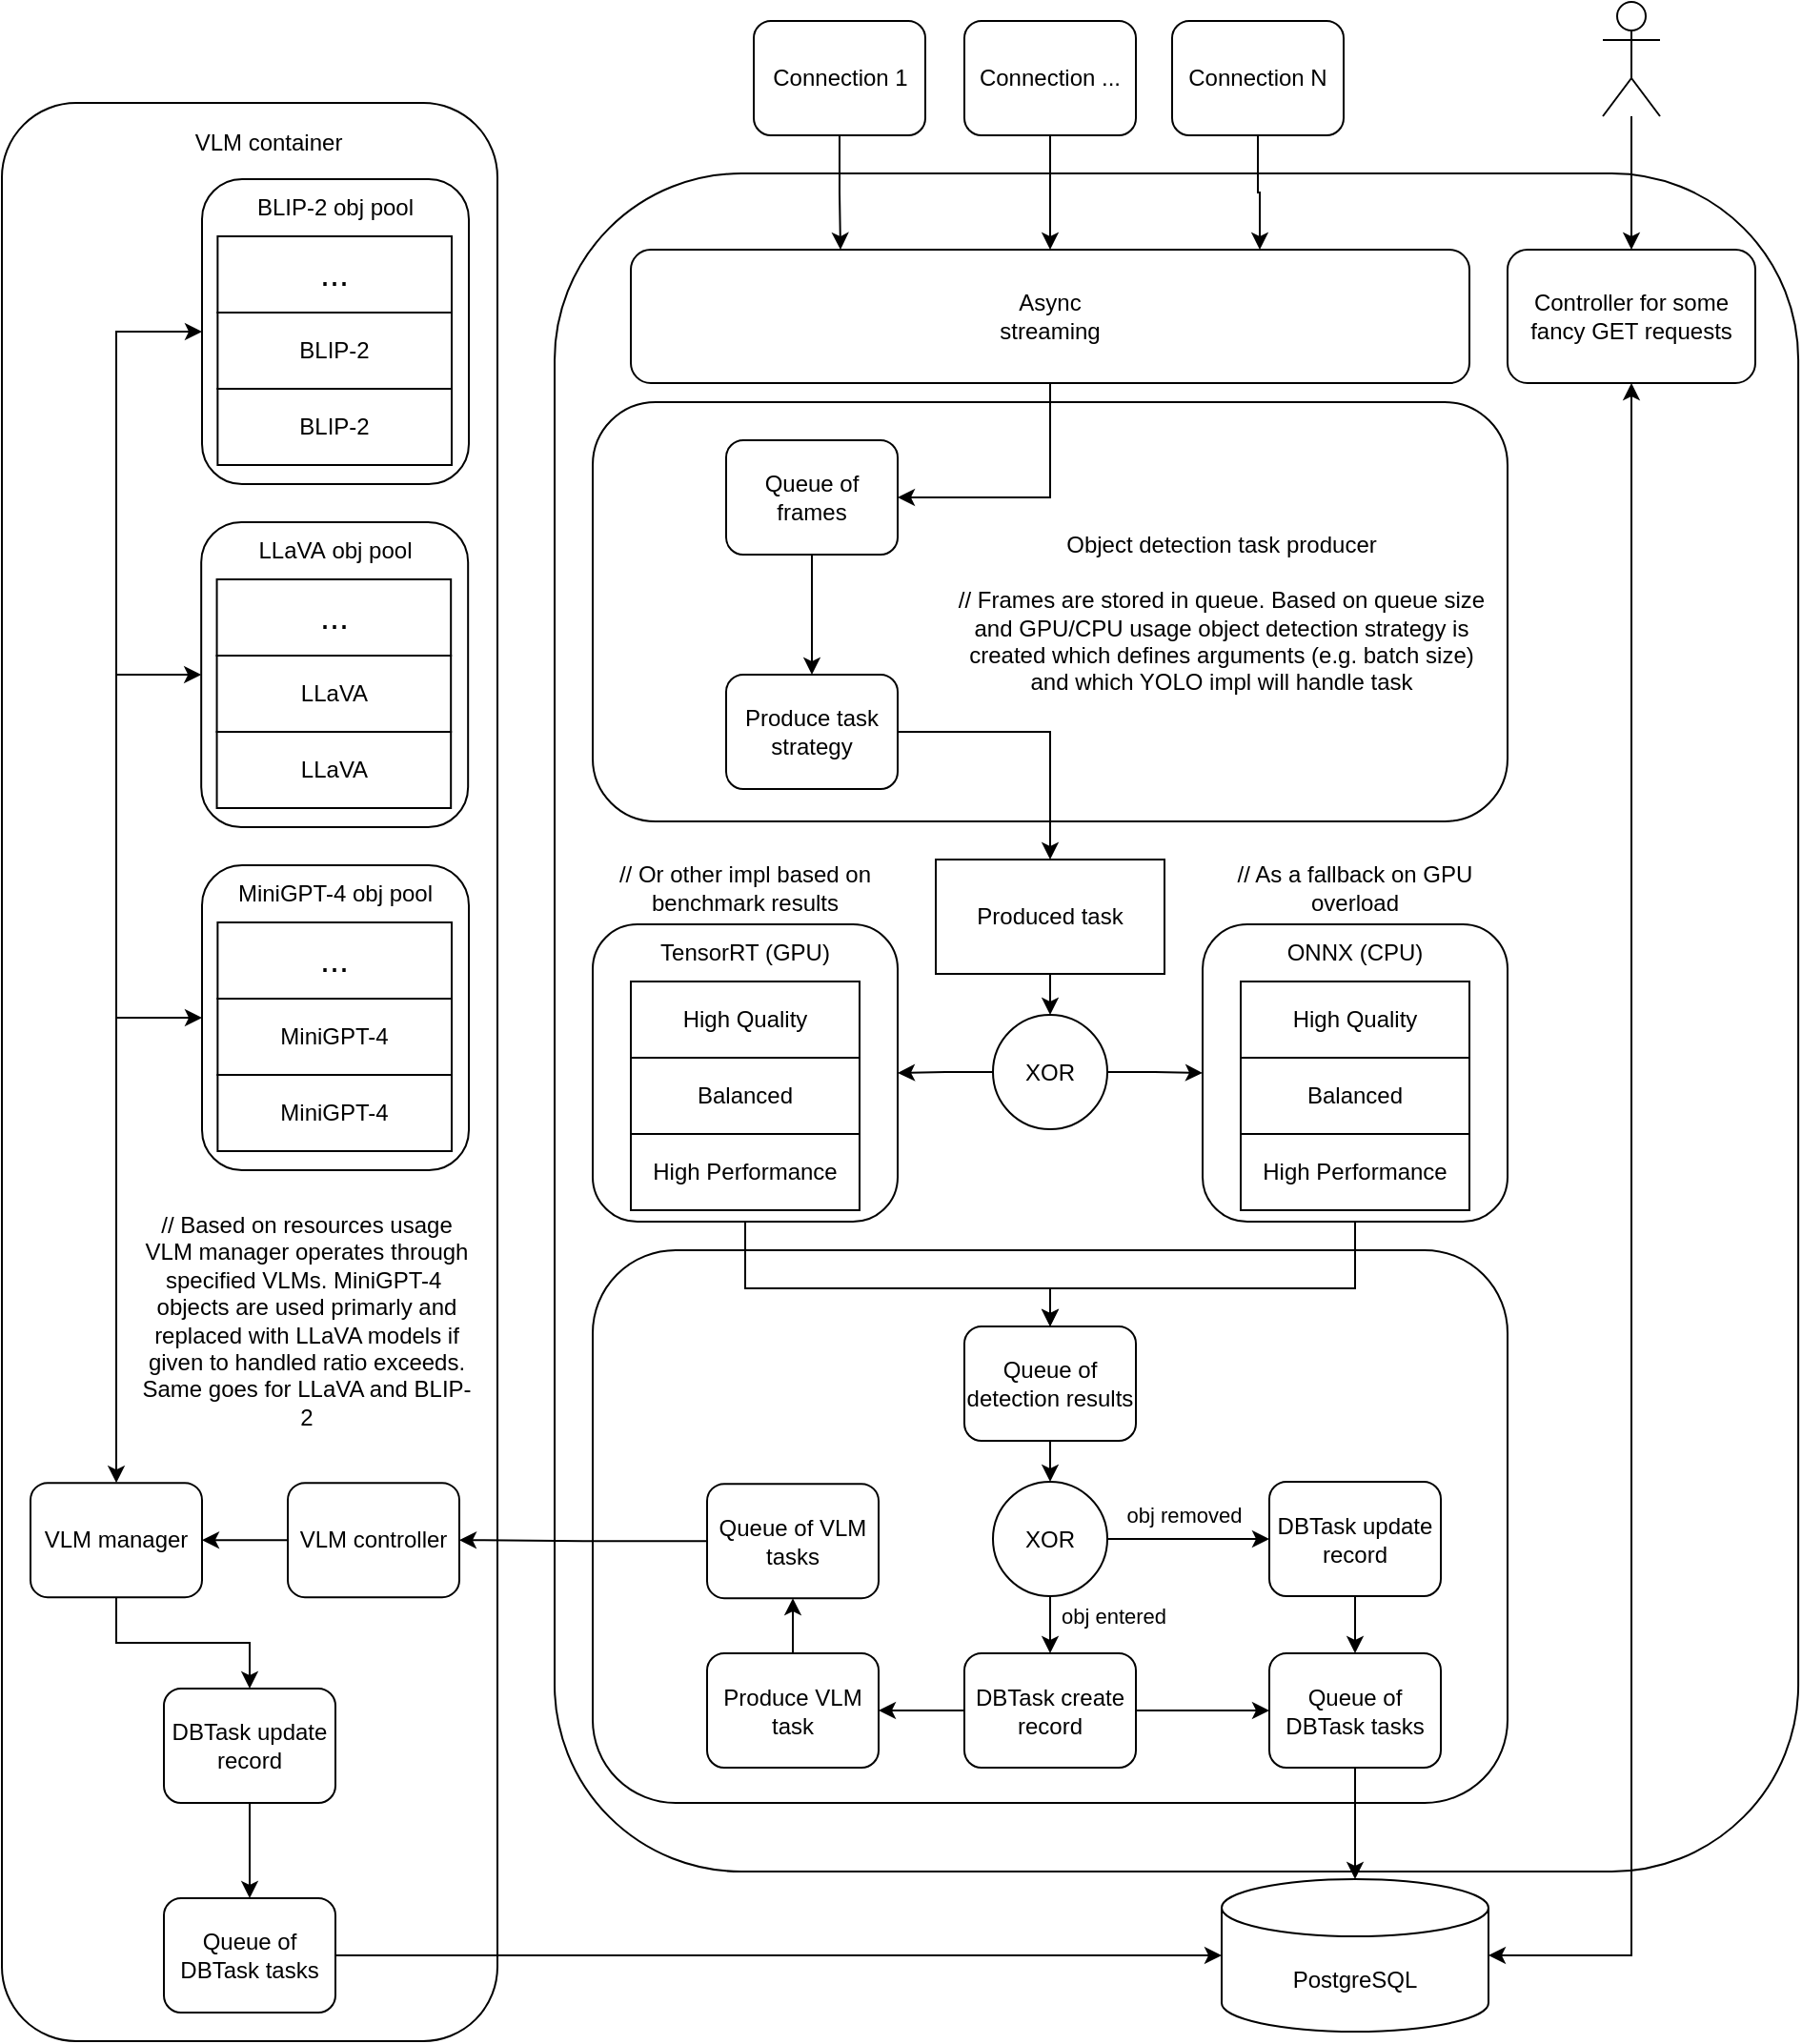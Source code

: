 <mxfile version="28.2.5">
  <diagram name="Страница — 1" id="IB0LTJJu5A-tRw9VyMWV">
    <mxGraphModel dx="1561" dy="921" grid="1" gridSize="10" guides="1" tooltips="1" connect="1" arrows="1" fold="1" page="1" pageScale="1" pageWidth="827" pageHeight="1169" math="0" shadow="0">
      <root>
        <mxCell id="0" />
        <mxCell id="1" parent="0" />
        <mxCell id="_JLij78zeixKJYq6KvC4-42" value="" style="rounded=1;whiteSpace=wrap;html=1;rotation=90;" parent="1" vertex="1">
          <mxGeometry x="190.79" y="229.24" width="890.98" height="652.54" as="geometry" />
        </mxCell>
        <mxCell id="_JLij78zeixKJYq6KvC4-45" value="" style="rounded=1;whiteSpace=wrap;html=1;" parent="1" vertex="1">
          <mxGeometry x="330" y="230" width="480" height="220" as="geometry" />
        </mxCell>
        <mxCell id="_JLij78zeixKJYq6KvC4-88" style="edgeStyle=orthogonalEdgeStyle;rounded=0;orthogonalLoop=1;jettySize=auto;html=1;exitX=0.5;exitY=1;exitDx=0;exitDy=0;entryX=1;entryY=0.5;entryDx=0;entryDy=0;" parent="1" source="_JLij78zeixKJYq6KvC4-63" target="_JLij78zeixKJYq6KvC4-76" edge="1">
          <mxGeometry relative="1" as="geometry">
            <Array as="points">
              <mxPoint x="570" y="280" />
            </Array>
          </mxGeometry>
        </mxCell>
        <mxCell id="_JLij78zeixKJYq6KvC4-63" value="&lt;div&gt;Async&lt;/div&gt;&lt;div&gt;streaming&lt;/div&gt;" style="rounded=1;whiteSpace=wrap;html=1;" parent="1" vertex="1">
          <mxGeometry x="350" y="150" width="440" height="70" as="geometry" />
        </mxCell>
        <mxCell id="_JLij78zeixKJYq6KvC4-87" style="edgeStyle=orthogonalEdgeStyle;rounded=0;orthogonalLoop=1;jettySize=auto;html=1;exitX=0.5;exitY=1;exitDx=0;exitDy=0;entryX=0.25;entryY=0;entryDx=0;entryDy=0;" parent="1" source="_JLij78zeixKJYq6KvC4-67" target="_JLij78zeixKJYq6KvC4-63" edge="1">
          <mxGeometry relative="1" as="geometry" />
        </mxCell>
        <mxCell id="_JLij78zeixKJYq6KvC4-67" value="&lt;div&gt;Connection 1&lt;/div&gt;" style="rounded=1;whiteSpace=wrap;html=1;rotation=0;" parent="1" vertex="1">
          <mxGeometry x="414.5" y="30" width="90" height="60" as="geometry" />
        </mxCell>
        <mxCell id="_JLij78zeixKJYq6KvC4-86" style="edgeStyle=orthogonalEdgeStyle;rounded=0;orthogonalLoop=1;jettySize=auto;html=1;exitX=0.5;exitY=1;exitDx=0;exitDy=0;entryX=0.5;entryY=0;entryDx=0;entryDy=0;" parent="1" source="_JLij78zeixKJYq6KvC4-69" target="_JLij78zeixKJYq6KvC4-63" edge="1">
          <mxGeometry relative="1" as="geometry" />
        </mxCell>
        <mxCell id="_JLij78zeixKJYq6KvC4-69" value="&lt;div&gt;Connection ...&lt;/div&gt;" style="rounded=1;whiteSpace=wrap;html=1;rotation=0;" parent="1" vertex="1">
          <mxGeometry x="525" y="30" width="90" height="60" as="geometry" />
        </mxCell>
        <mxCell id="_JLij78zeixKJYq6KvC4-85" style="edgeStyle=orthogonalEdgeStyle;rounded=0;orthogonalLoop=1;jettySize=auto;html=1;exitX=0.5;exitY=1;exitDx=0;exitDy=0;entryX=0.75;entryY=0;entryDx=0;entryDy=0;" parent="1" source="_JLij78zeixKJYq6KvC4-70" target="_JLij78zeixKJYq6KvC4-63" edge="1">
          <mxGeometry relative="1" as="geometry" />
        </mxCell>
        <mxCell id="_JLij78zeixKJYq6KvC4-70" value="&lt;div&gt;Connection N&lt;/div&gt;" style="rounded=1;whiteSpace=wrap;html=1;rotation=0;" parent="1" vertex="1">
          <mxGeometry x="634" y="30" width="90" height="60" as="geometry" />
        </mxCell>
        <mxCell id="_JLij78zeixKJYq6KvC4-89" style="edgeStyle=orthogonalEdgeStyle;rounded=0;orthogonalLoop=1;jettySize=auto;html=1;exitX=0.5;exitY=1;exitDx=0;exitDy=0;entryX=0.5;entryY=0;entryDx=0;entryDy=0;" parent="1" source="_JLij78zeixKJYq6KvC4-76" target="_JLij78zeixKJYq6KvC4-80" edge="1">
          <mxGeometry relative="1" as="geometry" />
        </mxCell>
        <mxCell id="_JLij78zeixKJYq6KvC4-76" value="Queue of frames" style="rounded=1;whiteSpace=wrap;html=1;" parent="1" vertex="1">
          <mxGeometry x="400" y="250" width="90" height="60" as="geometry" />
        </mxCell>
        <mxCell id="_JLij78zeixKJYq6KvC4-78" value="&lt;div&gt;Object detection task producer&lt;/div&gt;&lt;div&gt;&lt;br&gt;&lt;/div&gt;&lt;div&gt;// Frames are stored in queue. Based on queue size and GPU/CPU usage object detection strategy is created which defines arguments (e.g. batch size) and which YOLO impl will handle task&lt;/div&gt;" style="text;html=1;align=center;verticalAlign=middle;whiteSpace=wrap;rounded=0;" parent="1" vertex="1">
          <mxGeometry x="520" y="281.5" width="280" height="118.5" as="geometry" />
        </mxCell>
        <mxCell id="0RGC948TF3Eb1tEXShMP-104" style="edgeStyle=orthogonalEdgeStyle;rounded=0;orthogonalLoop=1;jettySize=auto;html=1;exitX=1;exitY=0.5;exitDx=0;exitDy=0;entryX=0.5;entryY=0;entryDx=0;entryDy=0;" edge="1" parent="1" source="_JLij78zeixKJYq6KvC4-80" target="_JLij78zeixKJYq6KvC4-90">
          <mxGeometry relative="1" as="geometry" />
        </mxCell>
        <mxCell id="_JLij78zeixKJYq6KvC4-80" value="Produce task strategy" style="rounded=1;whiteSpace=wrap;html=1;" parent="1" vertex="1">
          <mxGeometry x="400" y="373" width="90" height="60" as="geometry" />
        </mxCell>
        <mxCell id="0RGC948TF3Eb1tEXShMP-102" style="edgeStyle=orthogonalEdgeStyle;rounded=0;orthogonalLoop=1;jettySize=auto;html=1;exitX=0.5;exitY=1;exitDx=0;exitDy=0;entryX=0.5;entryY=0;entryDx=0;entryDy=0;" edge="1" parent="1" source="_JLij78zeixKJYq6KvC4-90" target="0RGC948TF3Eb1tEXShMP-21">
          <mxGeometry relative="1" as="geometry" />
        </mxCell>
        <mxCell id="_JLij78zeixKJYq6KvC4-90" value="Produced task" style="rounded=0;whiteSpace=wrap;html=1;" parent="1" vertex="1">
          <mxGeometry x="510" y="470" width="120" height="60" as="geometry" />
        </mxCell>
        <mxCell id="_JLij78zeixKJYq6KvC4-98" value="" style="rounded=1;whiteSpace=wrap;html=1;" parent="1" vertex="1">
          <mxGeometry x="330" y="675" width="480" height="290" as="geometry" />
        </mxCell>
        <mxCell id="0RGC948TF3Eb1tEXShMP-28" style="edgeStyle=orthogonalEdgeStyle;rounded=0;orthogonalLoop=1;jettySize=auto;html=1;exitX=0.5;exitY=1;exitDx=0;exitDy=0;entryX=0.5;entryY=0;entryDx=0;entryDy=0;" edge="1" parent="1" source="_JLij78zeixKJYq6KvC4-99" target="0RGC948TF3Eb1tEXShMP-27">
          <mxGeometry relative="1" as="geometry" />
        </mxCell>
        <mxCell id="_JLij78zeixKJYq6KvC4-99" value="Queue of detection results" style="rounded=1;whiteSpace=wrap;html=1;" parent="1" vertex="1">
          <mxGeometry x="525" y="715" width="90" height="60" as="geometry" />
        </mxCell>
        <mxCell id="0RGC948TF3Eb1tEXShMP-40" style="edgeStyle=orthogonalEdgeStyle;rounded=0;orthogonalLoop=1;jettySize=auto;html=1;exitX=1;exitY=0.5;exitDx=0;exitDy=0;entryX=0;entryY=0.5;entryDx=0;entryDy=0;" edge="1" parent="1" source="0RGC948TF3Eb1tEXShMP-2" target="0RGC948TF3Eb1tEXShMP-39">
          <mxGeometry relative="1" as="geometry" />
        </mxCell>
        <mxCell id="0RGC948TF3Eb1tEXShMP-108" style="edgeStyle=orthogonalEdgeStyle;rounded=0;orthogonalLoop=1;jettySize=auto;html=1;exitX=0;exitY=0.5;exitDx=0;exitDy=0;entryX=1;entryY=0.5;entryDx=0;entryDy=0;" edge="1" parent="1" source="0RGC948TF3Eb1tEXShMP-2" target="0RGC948TF3Eb1tEXShMP-35">
          <mxGeometry relative="1" as="geometry" />
        </mxCell>
        <mxCell id="0RGC948TF3Eb1tEXShMP-2" value="DBTask create record" style="rounded=1;whiteSpace=wrap;html=1;" vertex="1" parent="1">
          <mxGeometry x="525" y="886.5" width="90" height="60" as="geometry" />
        </mxCell>
        <mxCell id="0RGC948TF3Eb1tEXShMP-22" style="edgeStyle=orthogonalEdgeStyle;rounded=0;orthogonalLoop=1;jettySize=auto;html=1;exitX=0.5;exitY=1;exitDx=0;exitDy=0;entryX=0.5;entryY=0;entryDx=0;entryDy=0;" edge="1" parent="1" source="0RGC948TF3Eb1tEXShMP-6" target="_JLij78zeixKJYq6KvC4-99">
          <mxGeometry relative="1" as="geometry">
            <Array as="points">
              <mxPoint x="410" y="695" />
              <mxPoint x="570" y="695" />
            </Array>
          </mxGeometry>
        </mxCell>
        <mxCell id="0RGC948TF3Eb1tEXShMP-6" value="" style="rounded=1;whiteSpace=wrap;html=1;" vertex="1" parent="1">
          <mxGeometry x="330" y="504" width="160" height="156" as="geometry" />
        </mxCell>
        <mxCell id="0RGC948TF3Eb1tEXShMP-7" value="High Performance" style="rounded=0;whiteSpace=wrap;html=1;" vertex="1" parent="1">
          <mxGeometry x="350" y="614" width="120" height="40" as="geometry" />
        </mxCell>
        <mxCell id="0RGC948TF3Eb1tEXShMP-8" value="Balanced" style="rounded=0;whiteSpace=wrap;html=1;" vertex="1" parent="1">
          <mxGeometry x="350" y="574" width="120" height="40" as="geometry" />
        </mxCell>
        <mxCell id="0RGC948TF3Eb1tEXShMP-9" value="High Quality" style="rounded=0;whiteSpace=wrap;html=1;" vertex="1" parent="1">
          <mxGeometry x="350" y="534" width="120" height="40" as="geometry" />
        </mxCell>
        <mxCell id="0RGC948TF3Eb1tEXShMP-10" value="TensorRT (GPU)" style="text;html=1;align=center;verticalAlign=middle;whiteSpace=wrap;rounded=0;" vertex="1" parent="1">
          <mxGeometry x="350" y="504" width="120" height="30" as="geometry" />
        </mxCell>
        <mxCell id="0RGC948TF3Eb1tEXShMP-11" value="// Or other impl based on benchmark results" style="text;html=1;align=center;verticalAlign=middle;whiteSpace=wrap;rounded=0;" vertex="1" parent="1">
          <mxGeometry x="330" y="470" width="160" height="30" as="geometry" />
        </mxCell>
        <mxCell id="0RGC948TF3Eb1tEXShMP-23" style="edgeStyle=orthogonalEdgeStyle;rounded=0;orthogonalLoop=1;jettySize=auto;html=1;exitX=0.5;exitY=1;exitDx=0;exitDy=0;entryX=0.5;entryY=0;entryDx=0;entryDy=0;" edge="1" parent="1" source="0RGC948TF3Eb1tEXShMP-12" target="_JLij78zeixKJYq6KvC4-99">
          <mxGeometry relative="1" as="geometry">
            <Array as="points">
              <mxPoint x="730" y="695" />
              <mxPoint x="570" y="695" />
            </Array>
          </mxGeometry>
        </mxCell>
        <mxCell id="0RGC948TF3Eb1tEXShMP-12" value="" style="rounded=1;whiteSpace=wrap;html=1;" vertex="1" parent="1">
          <mxGeometry x="650" y="504" width="160" height="156" as="geometry" />
        </mxCell>
        <mxCell id="0RGC948TF3Eb1tEXShMP-13" value="High Performance" style="rounded=0;whiteSpace=wrap;html=1;" vertex="1" parent="1">
          <mxGeometry x="670" y="614" width="120" height="40" as="geometry" />
        </mxCell>
        <mxCell id="0RGC948TF3Eb1tEXShMP-14" value="Balanced" style="rounded=0;whiteSpace=wrap;html=1;" vertex="1" parent="1">
          <mxGeometry x="670" y="574" width="120" height="40" as="geometry" />
        </mxCell>
        <mxCell id="0RGC948TF3Eb1tEXShMP-15" value="High Quality" style="rounded=0;whiteSpace=wrap;html=1;" vertex="1" parent="1">
          <mxGeometry x="670" y="534" width="120" height="40" as="geometry" />
        </mxCell>
        <mxCell id="0RGC948TF3Eb1tEXShMP-16" value="ONNX (CPU)" style="text;html=1;align=center;verticalAlign=middle;whiteSpace=wrap;rounded=0;" vertex="1" parent="1">
          <mxGeometry x="670" y="504" width="120" height="30" as="geometry" />
        </mxCell>
        <mxCell id="0RGC948TF3Eb1tEXShMP-17" value="// As a fallback on GPU overload" style="text;html=1;align=center;verticalAlign=middle;whiteSpace=wrap;rounded=0;" vertex="1" parent="1">
          <mxGeometry x="650" y="470" width="160" height="30" as="geometry" />
        </mxCell>
        <mxCell id="0RGC948TF3Eb1tEXShMP-19" style="edgeStyle=orthogonalEdgeStyle;rounded=0;orthogonalLoop=1;jettySize=auto;html=1;exitX=0;exitY=0.5;exitDx=0;exitDy=0;entryX=1;entryY=0.5;entryDx=0;entryDy=0;" edge="1" parent="1" source="0RGC948TF3Eb1tEXShMP-21" target="0RGC948TF3Eb1tEXShMP-6">
          <mxGeometry relative="1" as="geometry" />
        </mxCell>
        <mxCell id="0RGC948TF3Eb1tEXShMP-20" style="edgeStyle=orthogonalEdgeStyle;rounded=0;orthogonalLoop=1;jettySize=auto;html=1;exitX=1;exitY=0.5;exitDx=0;exitDy=0;entryX=0;entryY=0.5;entryDx=0;entryDy=0;" edge="1" parent="1" source="0RGC948TF3Eb1tEXShMP-21" target="0RGC948TF3Eb1tEXShMP-12">
          <mxGeometry relative="1" as="geometry" />
        </mxCell>
        <mxCell id="0RGC948TF3Eb1tEXShMP-21" value="XOR" style="ellipse;whiteSpace=wrap;html=1;aspect=fixed;" vertex="1" parent="1">
          <mxGeometry x="540" y="551.5" width="60" height="60" as="geometry" />
        </mxCell>
        <mxCell id="0RGC948TF3Eb1tEXShMP-29" style="edgeStyle=orthogonalEdgeStyle;rounded=0;orthogonalLoop=1;jettySize=auto;html=1;exitX=0.5;exitY=1;exitDx=0;exitDy=0;entryX=0.5;entryY=0;entryDx=0;entryDy=0;" edge="1" parent="1" source="0RGC948TF3Eb1tEXShMP-27" target="0RGC948TF3Eb1tEXShMP-2">
          <mxGeometry relative="1" as="geometry">
            <Array as="points">
              <mxPoint x="570" y="866.5" />
              <mxPoint x="570" y="866.5" />
            </Array>
          </mxGeometry>
        </mxCell>
        <mxCell id="0RGC948TF3Eb1tEXShMP-30" value="obj entered" style="edgeLabel;html=1;align=center;verticalAlign=middle;resizable=0;points=[];" vertex="1" connectable="0" parent="0RGC948TF3Eb1tEXShMP-29">
          <mxGeometry x="-0.091" y="-4" relative="1" as="geometry">
            <mxPoint x="37" y="-3" as="offset" />
          </mxGeometry>
        </mxCell>
        <mxCell id="0RGC948TF3Eb1tEXShMP-32" style="edgeStyle=orthogonalEdgeStyle;rounded=0;orthogonalLoop=1;jettySize=auto;html=1;exitX=1;exitY=0.5;exitDx=0;exitDy=0;entryX=0;entryY=0.5;entryDx=0;entryDy=0;" edge="1" parent="1" source="0RGC948TF3Eb1tEXShMP-27" target="0RGC948TF3Eb1tEXShMP-31">
          <mxGeometry relative="1" as="geometry" />
        </mxCell>
        <mxCell id="0RGC948TF3Eb1tEXShMP-34" value="obj removed" style="edgeLabel;html=1;align=center;verticalAlign=middle;resizable=0;points=[];" vertex="1" connectable="0" parent="0RGC948TF3Eb1tEXShMP-32">
          <mxGeometry x="-0.138" y="3" relative="1" as="geometry">
            <mxPoint x="3" y="-10" as="offset" />
          </mxGeometry>
        </mxCell>
        <mxCell id="0RGC948TF3Eb1tEXShMP-27" value="XOR" style="ellipse;whiteSpace=wrap;html=1;aspect=fixed;" vertex="1" parent="1">
          <mxGeometry x="540" y="796.5" width="60" height="60" as="geometry" />
        </mxCell>
        <mxCell id="0RGC948TF3Eb1tEXShMP-41" style="edgeStyle=orthogonalEdgeStyle;rounded=0;orthogonalLoop=1;jettySize=auto;html=1;exitX=0.5;exitY=1;exitDx=0;exitDy=0;entryX=0.5;entryY=0;entryDx=0;entryDy=0;" edge="1" parent="1" source="0RGC948TF3Eb1tEXShMP-31" target="0RGC948TF3Eb1tEXShMP-39">
          <mxGeometry relative="1" as="geometry" />
        </mxCell>
        <mxCell id="0RGC948TF3Eb1tEXShMP-31" value="DBTask update record" style="rounded=1;whiteSpace=wrap;html=1;" vertex="1" parent="1">
          <mxGeometry x="685" y="796.5" width="90" height="60" as="geometry" />
        </mxCell>
        <mxCell id="0RGC948TF3Eb1tEXShMP-38" style="edgeStyle=orthogonalEdgeStyle;rounded=0;orthogonalLoop=1;jettySize=auto;html=1;exitX=0.5;exitY=0;exitDx=0;exitDy=0;entryX=0.5;entryY=1;entryDx=0;entryDy=0;" edge="1" parent="1" source="0RGC948TF3Eb1tEXShMP-35">
          <mxGeometry relative="1" as="geometry">
            <mxPoint x="435" y="857.57" as="targetPoint" />
          </mxGeometry>
        </mxCell>
        <mxCell id="0RGC948TF3Eb1tEXShMP-35" value="Produce VLM task" style="rounded=1;whiteSpace=wrap;html=1;" vertex="1" parent="1">
          <mxGeometry x="390" y="886.5" width="90" height="60" as="geometry" />
        </mxCell>
        <mxCell id="0RGC948TF3Eb1tEXShMP-39" value="Queue of DBTask tasks" style="rounded=1;whiteSpace=wrap;html=1;" vertex="1" parent="1">
          <mxGeometry x="685" y="886.5" width="90" height="60" as="geometry" />
        </mxCell>
        <mxCell id="0RGC948TF3Eb1tEXShMP-42" value="PostgreSQL" style="shape=cylinder3;whiteSpace=wrap;html=1;boundedLbl=1;backgroundOutline=1;size=15;" vertex="1" parent="1">
          <mxGeometry x="660" y="1005" width="140" height="80" as="geometry" />
        </mxCell>
        <mxCell id="0RGC948TF3Eb1tEXShMP-43" value="" style="rounded=1;whiteSpace=wrap;html=1;" vertex="1" parent="1">
          <mxGeometry x="20" y="73" width="260" height="1017" as="geometry" />
        </mxCell>
        <mxCell id="0RGC948TF3Eb1tEXShMP-54" value="" style="rounded=1;whiteSpace=wrap;html=1;" vertex="1" parent="1">
          <mxGeometry x="125" y="473" width="140" height="160" as="geometry" />
        </mxCell>
        <mxCell id="0RGC948TF3Eb1tEXShMP-55" value="MiniGPT-4" style="rounded=0;whiteSpace=wrap;html=1;" vertex="1" parent="1">
          <mxGeometry x="133.19" y="583" width="122.81" height="40" as="geometry" />
        </mxCell>
        <mxCell id="0RGC948TF3Eb1tEXShMP-56" value="MiniGPT-4" style="rounded=0;whiteSpace=wrap;html=1;" vertex="1" parent="1">
          <mxGeometry x="133.19" y="543" width="122.81" height="40" as="geometry" />
        </mxCell>
        <mxCell id="0RGC948TF3Eb1tEXShMP-57" value="&lt;font style=&quot;font-size: 18px;&quot;&gt;...&lt;/font&gt;" style="rounded=0;whiteSpace=wrap;html=1;" vertex="1" parent="1">
          <mxGeometry x="133.19" y="503" width="122.81" height="40" as="geometry" />
        </mxCell>
        <mxCell id="0RGC948TF3Eb1tEXShMP-58" value="MiniGPT-4&amp;nbsp;obj pool" style="text;html=1;align=center;verticalAlign=middle;whiteSpace=wrap;rounded=0;" vertex="1" parent="1">
          <mxGeometry x="125" y="473" width="140" height="30" as="geometry" />
        </mxCell>
        <mxCell id="0RGC948TF3Eb1tEXShMP-66" style="edgeStyle=orthogonalEdgeStyle;rounded=0;orthogonalLoop=1;jettySize=auto;html=1;exitX=0;exitY=0.5;exitDx=0;exitDy=0;entryX=1;entryY=0.5;entryDx=0;entryDy=0;" edge="1" parent="1" source="0RGC948TF3Eb1tEXShMP-60" target="0RGC948TF3Eb1tEXShMP-65">
          <mxGeometry relative="1" as="geometry" />
        </mxCell>
        <mxCell id="0RGC948TF3Eb1tEXShMP-60" value="VLM controller" style="rounded=1;whiteSpace=wrap;html=1;" vertex="1" parent="1">
          <mxGeometry x="170" y="797.07" width="90" height="60" as="geometry" />
        </mxCell>
        <mxCell id="0RGC948TF3Eb1tEXShMP-61" value="VLM container" style="text;html=1;align=center;verticalAlign=middle;whiteSpace=wrap;rounded=0;" vertex="1" parent="1">
          <mxGeometry x="80" y="79" width="160" height="30" as="geometry" />
        </mxCell>
        <mxCell id="0RGC948TF3Eb1tEXShMP-64" style="edgeStyle=orthogonalEdgeStyle;rounded=0;orthogonalLoop=1;jettySize=auto;html=1;exitX=0;exitY=0.5;exitDx=0;exitDy=0;entryX=1;entryY=0.5;entryDx=0;entryDy=0;" edge="1" parent="1" source="0RGC948TF3Eb1tEXShMP-63" target="0RGC948TF3Eb1tEXShMP-60">
          <mxGeometry relative="1" as="geometry">
            <mxPoint x="260.0" y="849.07" as="targetPoint" />
          </mxGeometry>
        </mxCell>
        <mxCell id="0RGC948TF3Eb1tEXShMP-63" value="Queue of VLM tasks" style="rounded=1;whiteSpace=wrap;html=1;" vertex="1" parent="1">
          <mxGeometry x="390" y="797.57" width="90" height="60" as="geometry" />
        </mxCell>
        <mxCell id="0RGC948TF3Eb1tEXShMP-91" style="edgeStyle=orthogonalEdgeStyle;rounded=0;orthogonalLoop=1;jettySize=auto;html=1;exitX=0.5;exitY=1;exitDx=0;exitDy=0;entryX=0.5;entryY=0;entryDx=0;entryDy=0;" edge="1" parent="1" source="0RGC948TF3Eb1tEXShMP-65" target="0RGC948TF3Eb1tEXShMP-89">
          <mxGeometry relative="1" as="geometry" />
        </mxCell>
        <mxCell id="0RGC948TF3Eb1tEXShMP-65" value="VLM manager" style="rounded=1;whiteSpace=wrap;html=1;" vertex="1" parent="1">
          <mxGeometry x="35" y="797.07" width="90" height="60" as="geometry" />
        </mxCell>
        <mxCell id="0RGC948TF3Eb1tEXShMP-67" value="" style="rounded=1;whiteSpace=wrap;html=1;" vertex="1" parent="1">
          <mxGeometry x="124.59" y="293" width="140" height="160" as="geometry" />
        </mxCell>
        <mxCell id="0RGC948TF3Eb1tEXShMP-68" value="LLaVA" style="rounded=0;whiteSpace=wrap;html=1;" vertex="1" parent="1">
          <mxGeometry x="132.78" y="403" width="122.81" height="40" as="geometry" />
        </mxCell>
        <mxCell id="0RGC948TF3Eb1tEXShMP-69" value="LLaVA" style="rounded=0;whiteSpace=wrap;html=1;" vertex="1" parent="1">
          <mxGeometry x="132.78" y="363" width="122.81" height="40" as="geometry" />
        </mxCell>
        <mxCell id="0RGC948TF3Eb1tEXShMP-70" value="&lt;font style=&quot;font-size: 18px;&quot;&gt;...&lt;/font&gt;" style="rounded=0;whiteSpace=wrap;html=1;" vertex="1" parent="1">
          <mxGeometry x="132.78" y="323" width="122.81" height="40" as="geometry" />
        </mxCell>
        <mxCell id="0RGC948TF3Eb1tEXShMP-71" value="LLaVA&amp;nbsp;obj pool" style="text;html=1;align=center;verticalAlign=middle;whiteSpace=wrap;rounded=0;" vertex="1" parent="1">
          <mxGeometry x="124.59" y="293" width="140" height="30" as="geometry" />
        </mxCell>
        <mxCell id="0RGC948TF3Eb1tEXShMP-77" value="" style="rounded=1;whiteSpace=wrap;html=1;" vertex="1" parent="1">
          <mxGeometry x="125" y="113" width="140" height="160" as="geometry" />
        </mxCell>
        <mxCell id="0RGC948TF3Eb1tEXShMP-78" value="BLIP-2" style="rounded=0;whiteSpace=wrap;html=1;" vertex="1" parent="1">
          <mxGeometry x="133.19" y="223" width="122.81" height="40" as="geometry" />
        </mxCell>
        <mxCell id="0RGC948TF3Eb1tEXShMP-79" value="BLIP-2" style="rounded=0;whiteSpace=wrap;html=1;" vertex="1" parent="1">
          <mxGeometry x="133.19" y="183" width="122.81" height="40" as="geometry" />
        </mxCell>
        <mxCell id="0RGC948TF3Eb1tEXShMP-80" value="&lt;font style=&quot;font-size: 18px;&quot;&gt;...&lt;/font&gt;" style="rounded=0;whiteSpace=wrap;html=1;" vertex="1" parent="1">
          <mxGeometry x="133.19" y="143" width="122.81" height="40" as="geometry" />
        </mxCell>
        <mxCell id="0RGC948TF3Eb1tEXShMP-81" value="BLIP-2&amp;nbsp;obj pool" style="text;html=1;align=center;verticalAlign=middle;whiteSpace=wrap;rounded=0;" vertex="1" parent="1">
          <mxGeometry x="125" y="113" width="140" height="30" as="geometry" />
        </mxCell>
        <mxCell id="0RGC948TF3Eb1tEXShMP-85" value="" style="endArrow=classic;startArrow=classic;html=1;rounded=0;entryX=0;entryY=0.5;entryDx=0;entryDy=0;exitX=0.5;exitY=0;exitDx=0;exitDy=0;" edge="1" parent="1" source="0RGC948TF3Eb1tEXShMP-65" target="0RGC948TF3Eb1tEXShMP-77">
          <mxGeometry width="50" height="50" relative="1" as="geometry">
            <mxPoint x="30" y="253" as="sourcePoint" />
            <mxPoint x="80" y="203" as="targetPoint" />
            <Array as="points">
              <mxPoint x="80" y="193" />
            </Array>
          </mxGeometry>
        </mxCell>
        <mxCell id="0RGC948TF3Eb1tEXShMP-86" value="" style="endArrow=classic;html=1;rounded=0;entryX=0;entryY=0.5;entryDx=0;entryDy=0;" edge="1" parent="1" target="0RGC948TF3Eb1tEXShMP-67">
          <mxGeometry width="50" height="50" relative="1" as="geometry">
            <mxPoint x="80" y="373" as="sourcePoint" />
            <mxPoint x="40" y="363" as="targetPoint" />
          </mxGeometry>
        </mxCell>
        <mxCell id="0RGC948TF3Eb1tEXShMP-87" value="" style="endArrow=classic;html=1;rounded=0;entryX=0;entryY=0.5;entryDx=0;entryDy=0;" edge="1" parent="1" target="0RGC948TF3Eb1tEXShMP-54">
          <mxGeometry width="50" height="50" relative="1" as="geometry">
            <mxPoint x="80" y="553" as="sourcePoint" />
            <mxPoint x="155" y="383" as="targetPoint" />
          </mxGeometry>
        </mxCell>
        <mxCell id="0RGC948TF3Eb1tEXShMP-88" value="&lt;div&gt;// Based on resources usage VLM manager operates through specified VLMs. MiniGPT-4&amp;nbsp; objects are used primarly and replaced with LLaVA models if given to handled ratio exceeds. Same goes for LLaVA and BLIP-2&lt;/div&gt;" style="text;html=1;align=center;verticalAlign=middle;whiteSpace=wrap;rounded=0;" vertex="1" parent="1">
          <mxGeometry x="90" y="642" width="180" height="140" as="geometry" />
        </mxCell>
        <mxCell id="0RGC948TF3Eb1tEXShMP-105" style="edgeStyle=orthogonalEdgeStyle;rounded=0;orthogonalLoop=1;jettySize=auto;html=1;exitX=0.5;exitY=1;exitDx=0;exitDy=0;entryX=0.5;entryY=0;entryDx=0;entryDy=0;" edge="1" parent="1" source="0RGC948TF3Eb1tEXShMP-89" target="0RGC948TF3Eb1tEXShMP-90">
          <mxGeometry relative="1" as="geometry" />
        </mxCell>
        <mxCell id="0RGC948TF3Eb1tEXShMP-89" value="DBTask update record" style="rounded=1;whiteSpace=wrap;html=1;" vertex="1" parent="1">
          <mxGeometry x="105.0" y="905" width="90" height="60" as="geometry" />
        </mxCell>
        <mxCell id="0RGC948TF3Eb1tEXShMP-90" value="Queue of DBTask tasks" style="rounded=1;whiteSpace=wrap;html=1;" vertex="1" parent="1">
          <mxGeometry x="105.0" y="1015" width="90" height="60" as="geometry" />
        </mxCell>
        <mxCell id="0RGC948TF3Eb1tEXShMP-93" style="edgeStyle=orthogonalEdgeStyle;rounded=0;orthogonalLoop=1;jettySize=auto;html=1;exitX=0.5;exitY=1;exitDx=0;exitDy=0;entryX=0.5;entryY=0;entryDx=0;entryDy=0;entryPerimeter=0;" edge="1" parent="1" source="0RGC948TF3Eb1tEXShMP-39" target="0RGC948TF3Eb1tEXShMP-42">
          <mxGeometry relative="1" as="geometry" />
        </mxCell>
        <mxCell id="0RGC948TF3Eb1tEXShMP-96" value="Controller for some fancy GET requests" style="rounded=1;whiteSpace=wrap;html=1;" vertex="1" parent="1">
          <mxGeometry x="810" y="150" width="130" height="70" as="geometry" />
        </mxCell>
        <mxCell id="0RGC948TF3Eb1tEXShMP-97" value="" style="shape=umlActor;verticalLabelPosition=bottom;verticalAlign=top;html=1;outlineConnect=0;" vertex="1" parent="1">
          <mxGeometry x="860" y="20" width="30" height="60" as="geometry" />
        </mxCell>
        <mxCell id="0RGC948TF3Eb1tEXShMP-98" value="" style="endArrow=classic;html=1;rounded=0;entryX=0.5;entryY=0;entryDx=0;entryDy=0;" edge="1" parent="1" source="0RGC948TF3Eb1tEXShMP-97" target="0RGC948TF3Eb1tEXShMP-96">
          <mxGeometry width="50" height="50" relative="1" as="geometry">
            <mxPoint x="905" y="80" as="sourcePoint" />
            <mxPoint x="950" y="40" as="targetPoint" />
          </mxGeometry>
        </mxCell>
        <mxCell id="0RGC948TF3Eb1tEXShMP-100" value="" style="endArrow=classic;startArrow=classic;html=1;rounded=0;entryX=0.5;entryY=1;entryDx=0;entryDy=0;exitX=1;exitY=0.5;exitDx=0;exitDy=0;exitPerimeter=0;" edge="1" parent="1" source="0RGC948TF3Eb1tEXShMP-42" target="0RGC948TF3Eb1tEXShMP-96">
          <mxGeometry width="50" height="50" relative="1" as="geometry">
            <mxPoint x="880" y="360" as="sourcePoint" />
            <mxPoint x="930" y="310" as="targetPoint" />
            <Array as="points">
              <mxPoint x="875" y="1045" />
            </Array>
          </mxGeometry>
        </mxCell>
        <mxCell id="0RGC948TF3Eb1tEXShMP-106" style="edgeStyle=orthogonalEdgeStyle;rounded=0;orthogonalLoop=1;jettySize=auto;html=1;exitX=1;exitY=0.5;exitDx=0;exitDy=0;entryX=0;entryY=0.5;entryDx=0;entryDy=0;entryPerimeter=0;" edge="1" parent="1" source="0RGC948TF3Eb1tEXShMP-90" target="0RGC948TF3Eb1tEXShMP-42">
          <mxGeometry relative="1" as="geometry" />
        </mxCell>
      </root>
    </mxGraphModel>
  </diagram>
</mxfile>
